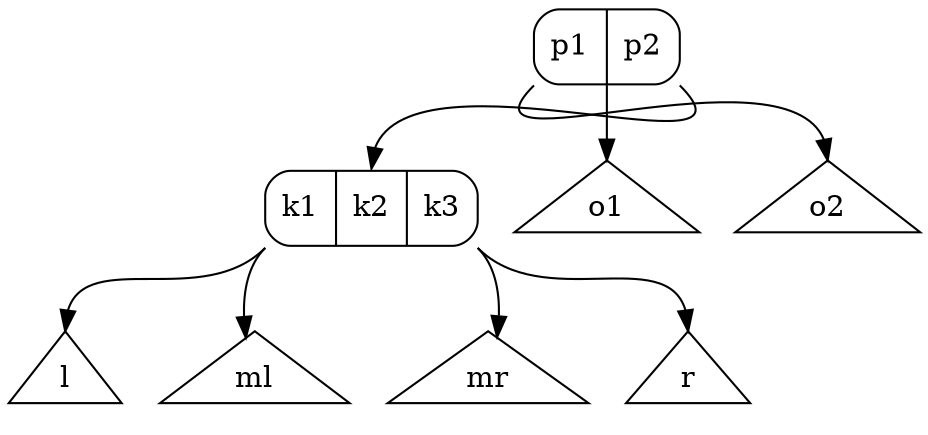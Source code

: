 digraph G {
    node [ ordering = out ];
    p [ shape = Mrecord, label = "<f1> p1|<f2> p2" ];
    "p":f1 -> n [tailport = se, headport = n ];
    p -> o1 [headport = n ];
    "p":f2 -> o2 [tailport = sw, headport = n ];
    o1 [ shape = triangle ];
    o2 [ shape = triangle ];
    n [ shape = Mrecord, label = "<f1> k1|<f2> k2| <f3> k3" ];
    "n":f1 -> l  [ tailport = sw, headport = n ];
    "n":f2 -> ml [ tailport = sw ];
    "n":f2 -> mr [ tailport = se ];
    "n":f3 -> r  [ tailport = se, headport = n ];
    l  [ shape = triangle ];
    ml [ shape = triangle ];
    mr [ shape = triangle ];
    r  [ shape = triangle ];
}

